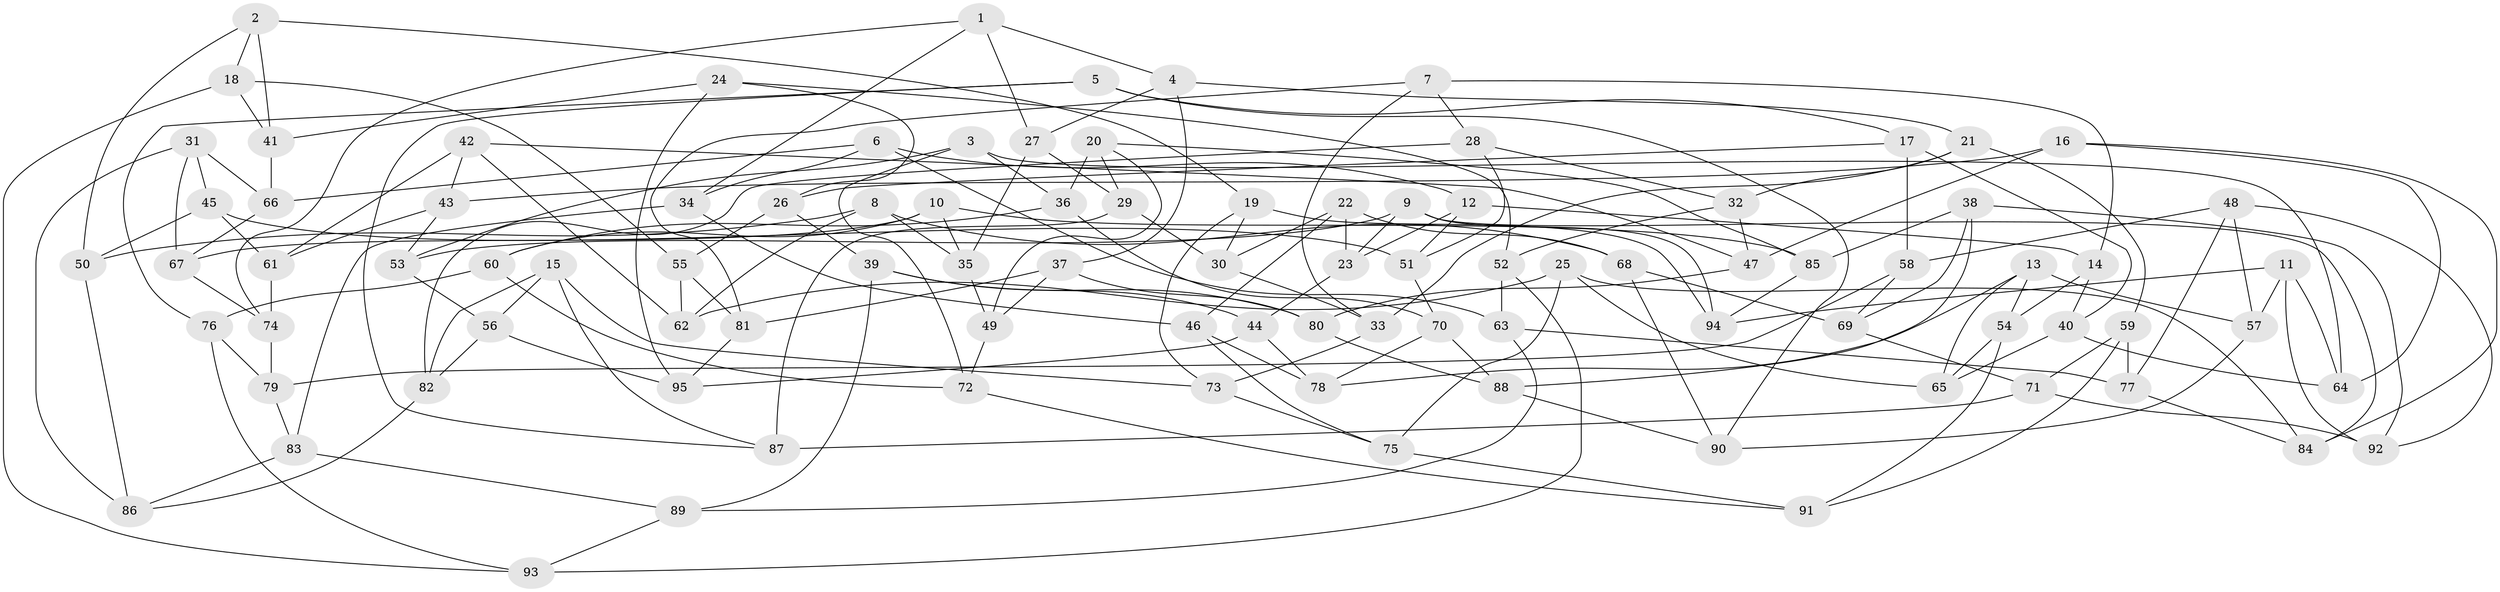 // Generated by graph-tools (version 1.1) at 2025/27/03/09/25 03:27:02]
// undirected, 95 vertices, 190 edges
graph export_dot {
graph [start="1"]
  node [color=gray90,style=filled];
  1;
  2;
  3;
  4;
  5;
  6;
  7;
  8;
  9;
  10;
  11;
  12;
  13;
  14;
  15;
  16;
  17;
  18;
  19;
  20;
  21;
  22;
  23;
  24;
  25;
  26;
  27;
  28;
  29;
  30;
  31;
  32;
  33;
  34;
  35;
  36;
  37;
  38;
  39;
  40;
  41;
  42;
  43;
  44;
  45;
  46;
  47;
  48;
  49;
  50;
  51;
  52;
  53;
  54;
  55;
  56;
  57;
  58;
  59;
  60;
  61;
  62;
  63;
  64;
  65;
  66;
  67;
  68;
  69;
  70;
  71;
  72;
  73;
  74;
  75;
  76;
  77;
  78;
  79;
  80;
  81;
  82;
  83;
  84;
  85;
  86;
  87;
  88;
  89;
  90;
  91;
  92;
  93;
  94;
  95;
  1 -- 34;
  1 -- 4;
  1 -- 27;
  1 -- 74;
  2 -- 19;
  2 -- 50;
  2 -- 18;
  2 -- 41;
  3 -- 72;
  3 -- 64;
  3 -- 53;
  3 -- 36;
  4 -- 37;
  4 -- 27;
  4 -- 21;
  5 -- 76;
  5 -- 90;
  5 -- 87;
  5 -- 17;
  6 -- 63;
  6 -- 34;
  6 -- 12;
  6 -- 66;
  7 -- 81;
  7 -- 33;
  7 -- 28;
  7 -- 14;
  8 -- 62;
  8 -- 35;
  8 -- 50;
  8 -- 68;
  9 -- 94;
  9 -- 53;
  9 -- 23;
  9 -- 84;
  10 -- 60;
  10 -- 67;
  10 -- 85;
  10 -- 35;
  11 -- 57;
  11 -- 64;
  11 -- 94;
  11 -- 92;
  12 -- 51;
  12 -- 14;
  12 -- 23;
  13 -- 65;
  13 -- 78;
  13 -- 54;
  13 -- 57;
  14 -- 40;
  14 -- 54;
  15 -- 87;
  15 -- 73;
  15 -- 56;
  15 -- 82;
  16 -- 84;
  16 -- 43;
  16 -- 64;
  16 -- 47;
  17 -- 26;
  17 -- 58;
  17 -- 40;
  18 -- 55;
  18 -- 41;
  18 -- 93;
  19 -- 30;
  19 -- 94;
  19 -- 73;
  20 -- 36;
  20 -- 29;
  20 -- 49;
  20 -- 85;
  21 -- 33;
  21 -- 59;
  21 -- 32;
  22 -- 30;
  22 -- 23;
  22 -- 46;
  22 -- 68;
  23 -- 44;
  24 -- 52;
  24 -- 95;
  24 -- 41;
  24 -- 26;
  25 -- 62;
  25 -- 65;
  25 -- 84;
  25 -- 75;
  26 -- 55;
  26 -- 39;
  27 -- 35;
  27 -- 29;
  28 -- 82;
  28 -- 51;
  28 -- 32;
  29 -- 87;
  29 -- 30;
  30 -- 33;
  31 -- 86;
  31 -- 66;
  31 -- 45;
  31 -- 67;
  32 -- 47;
  32 -- 52;
  33 -- 73;
  34 -- 46;
  34 -- 83;
  35 -- 49;
  36 -- 70;
  36 -- 60;
  37 -- 80;
  37 -- 49;
  37 -- 81;
  38 -- 69;
  38 -- 85;
  38 -- 92;
  38 -- 88;
  39 -- 80;
  39 -- 44;
  39 -- 89;
  40 -- 64;
  40 -- 65;
  41 -- 66;
  42 -- 43;
  42 -- 61;
  42 -- 47;
  42 -- 62;
  43 -- 53;
  43 -- 61;
  44 -- 78;
  44 -- 95;
  45 -- 51;
  45 -- 61;
  45 -- 50;
  46 -- 75;
  46 -- 78;
  47 -- 80;
  48 -- 77;
  48 -- 92;
  48 -- 57;
  48 -- 58;
  49 -- 72;
  50 -- 86;
  51 -- 70;
  52 -- 63;
  52 -- 93;
  53 -- 56;
  54 -- 91;
  54 -- 65;
  55 -- 62;
  55 -- 81;
  56 -- 82;
  56 -- 95;
  57 -- 90;
  58 -- 79;
  58 -- 69;
  59 -- 71;
  59 -- 91;
  59 -- 77;
  60 -- 76;
  60 -- 72;
  61 -- 74;
  63 -- 89;
  63 -- 77;
  66 -- 67;
  67 -- 74;
  68 -- 90;
  68 -- 69;
  69 -- 71;
  70 -- 88;
  70 -- 78;
  71 -- 87;
  71 -- 92;
  72 -- 91;
  73 -- 75;
  74 -- 79;
  75 -- 91;
  76 -- 79;
  76 -- 93;
  77 -- 84;
  79 -- 83;
  80 -- 88;
  81 -- 95;
  82 -- 86;
  83 -- 86;
  83 -- 89;
  85 -- 94;
  88 -- 90;
  89 -- 93;
}
